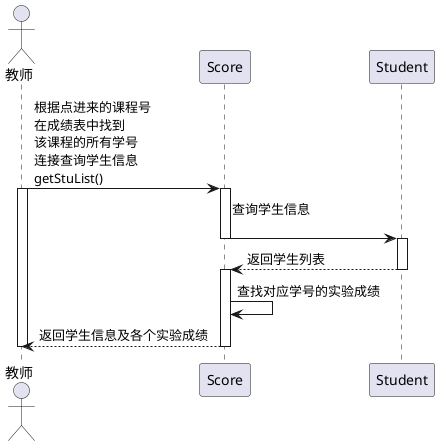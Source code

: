 @startuml
Actor 教师 as tea
Participant Score
Participant Student

tea -> Score :根据点进来的课程号\n在成绩表中找到\n该课程的所有学号\n连接查询学生信息\ngetStuList()
activate tea
activate Score
Score -> Student :查询学生信息\n
deactivate Score
activate Student
Student --> Score :返回学生列表
deactivate Student
activate Score
Score -> Score :查找对应学号的实验成绩
Score --> tea :返回学生信息及各个实验成绩
deactivate Score
deactivate tea
@enduml